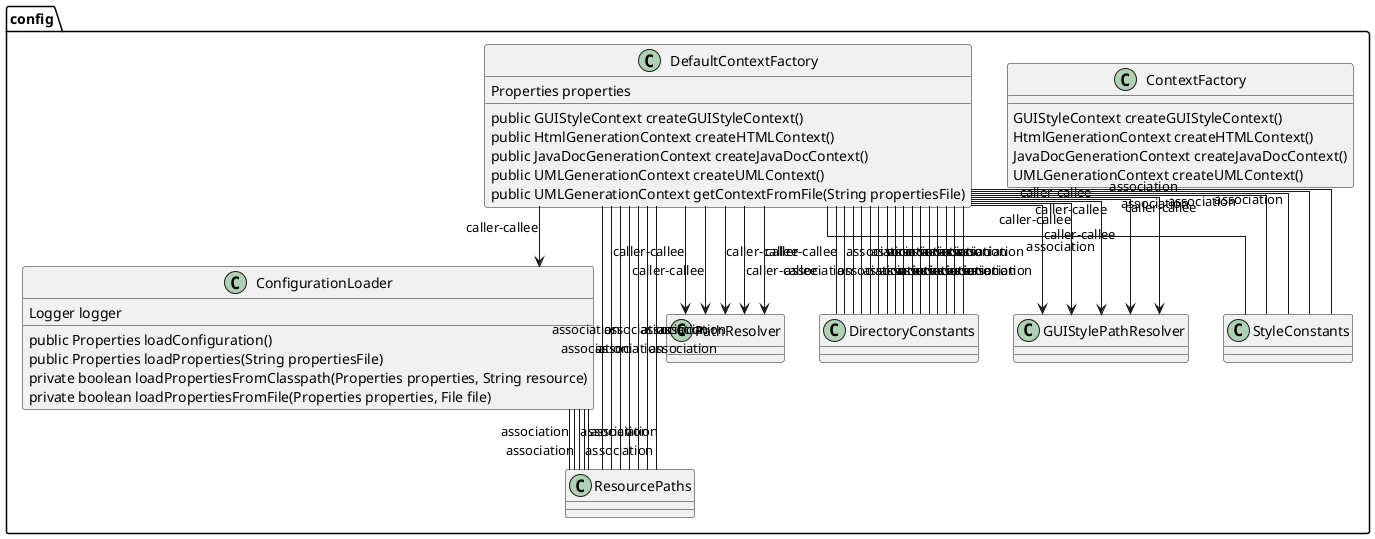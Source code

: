@startuml
skinparam linetype Ortho
package config {
class ConfigurationLoader {
    Logger logger
    public Properties loadConfiguration()
    public Properties loadProperties(String propertiesFile)
    private boolean loadPropertiesFromClasspath(Properties properties, String resource)
    private boolean loadPropertiesFromFile(Properties properties, File file)
}
ConfigurationLoader -- ResourcePaths : association
ConfigurationLoader -- ResourcePaths : association
ConfigurationLoader -- ResourcePaths : association
ConfigurationLoader -- ResourcePaths : association
ConfigurationLoader -- ResourcePaths : association
class ContextFactory {
     GUIStyleContext createGUIStyleContext()
     HtmlGenerationContext createHTMLContext()
     JavaDocGenerationContext createJavaDocContext()
     UMLGenerationContext createUMLContext()
}
class DefaultContextFactory {
    Properties properties
    public GUIStyleContext createGUIStyleContext()
    public HtmlGenerationContext createHTMLContext()
    public JavaDocGenerationContext createJavaDocContext()
    public UMLGenerationContext createUMLContext()
    public UMLGenerationContext getContextFromFile(String propertiesFile)
}
DefaultContextFactory --> PathResolver : caller-callee
DefaultContextFactory -- DirectoryConstants : association
DefaultContextFactory -- DirectoryConstants : association
DefaultContextFactory -- ResourcePaths : association
DefaultContextFactory -- ResourcePaths : association
DefaultContextFactory -- ResourcePaths : association
DefaultContextFactory -- ResourcePaths : association
DefaultContextFactory -- DirectoryConstants : association
DefaultContextFactory -- DirectoryConstants : association
DefaultContextFactory --> PathResolver : caller-callee
DefaultContextFactory --> PathResolver : caller-callee
DefaultContextFactory --> PathResolver : caller-callee
DefaultContextFactory -- DirectoryConstants : association
DefaultContextFactory -- DirectoryConstants : association
DefaultContextFactory -- DirectoryConstants : association
DefaultContextFactory -- DirectoryConstants : association
DefaultContextFactory -- DirectoryConstants : association
DefaultContextFactory -- DirectoryConstants : association
DefaultContextFactory -- DirectoryConstants : association
DefaultContextFactory -- DirectoryConstants : association
DefaultContextFactory -- DirectoryConstants : association
DefaultContextFactory --> PathResolver : caller-callee
DefaultContextFactory -- DirectoryConstants : association
DefaultContextFactory -- DirectoryConstants : association
DefaultContextFactory -- DirectoryConstants : association
DefaultContextFactory -- ResourcePaths : association
DefaultContextFactory -- ResourcePaths : association
DefaultContextFactory -- ResourcePaths : association
DefaultContextFactory --> GUIStylePathResolver : caller-callee
DefaultContextFactory --> GUIStylePathResolver : caller-callee
DefaultContextFactory --> GUIStylePathResolver : caller-callee
DefaultContextFactory --> GUIStylePathResolver : caller-callee
DefaultContextFactory --> GUIStylePathResolver : caller-callee
DefaultContextFactory -- StyleConstants : association
DefaultContextFactory -- StyleConstants : association
DefaultContextFactory -- StyleConstants : association
DefaultContextFactory -- StyleConstants : association
DefaultContextFactory -- StyleConstants : association
DefaultContextFactory --> ConfigurationLoader : caller-callee
}
@enduml
